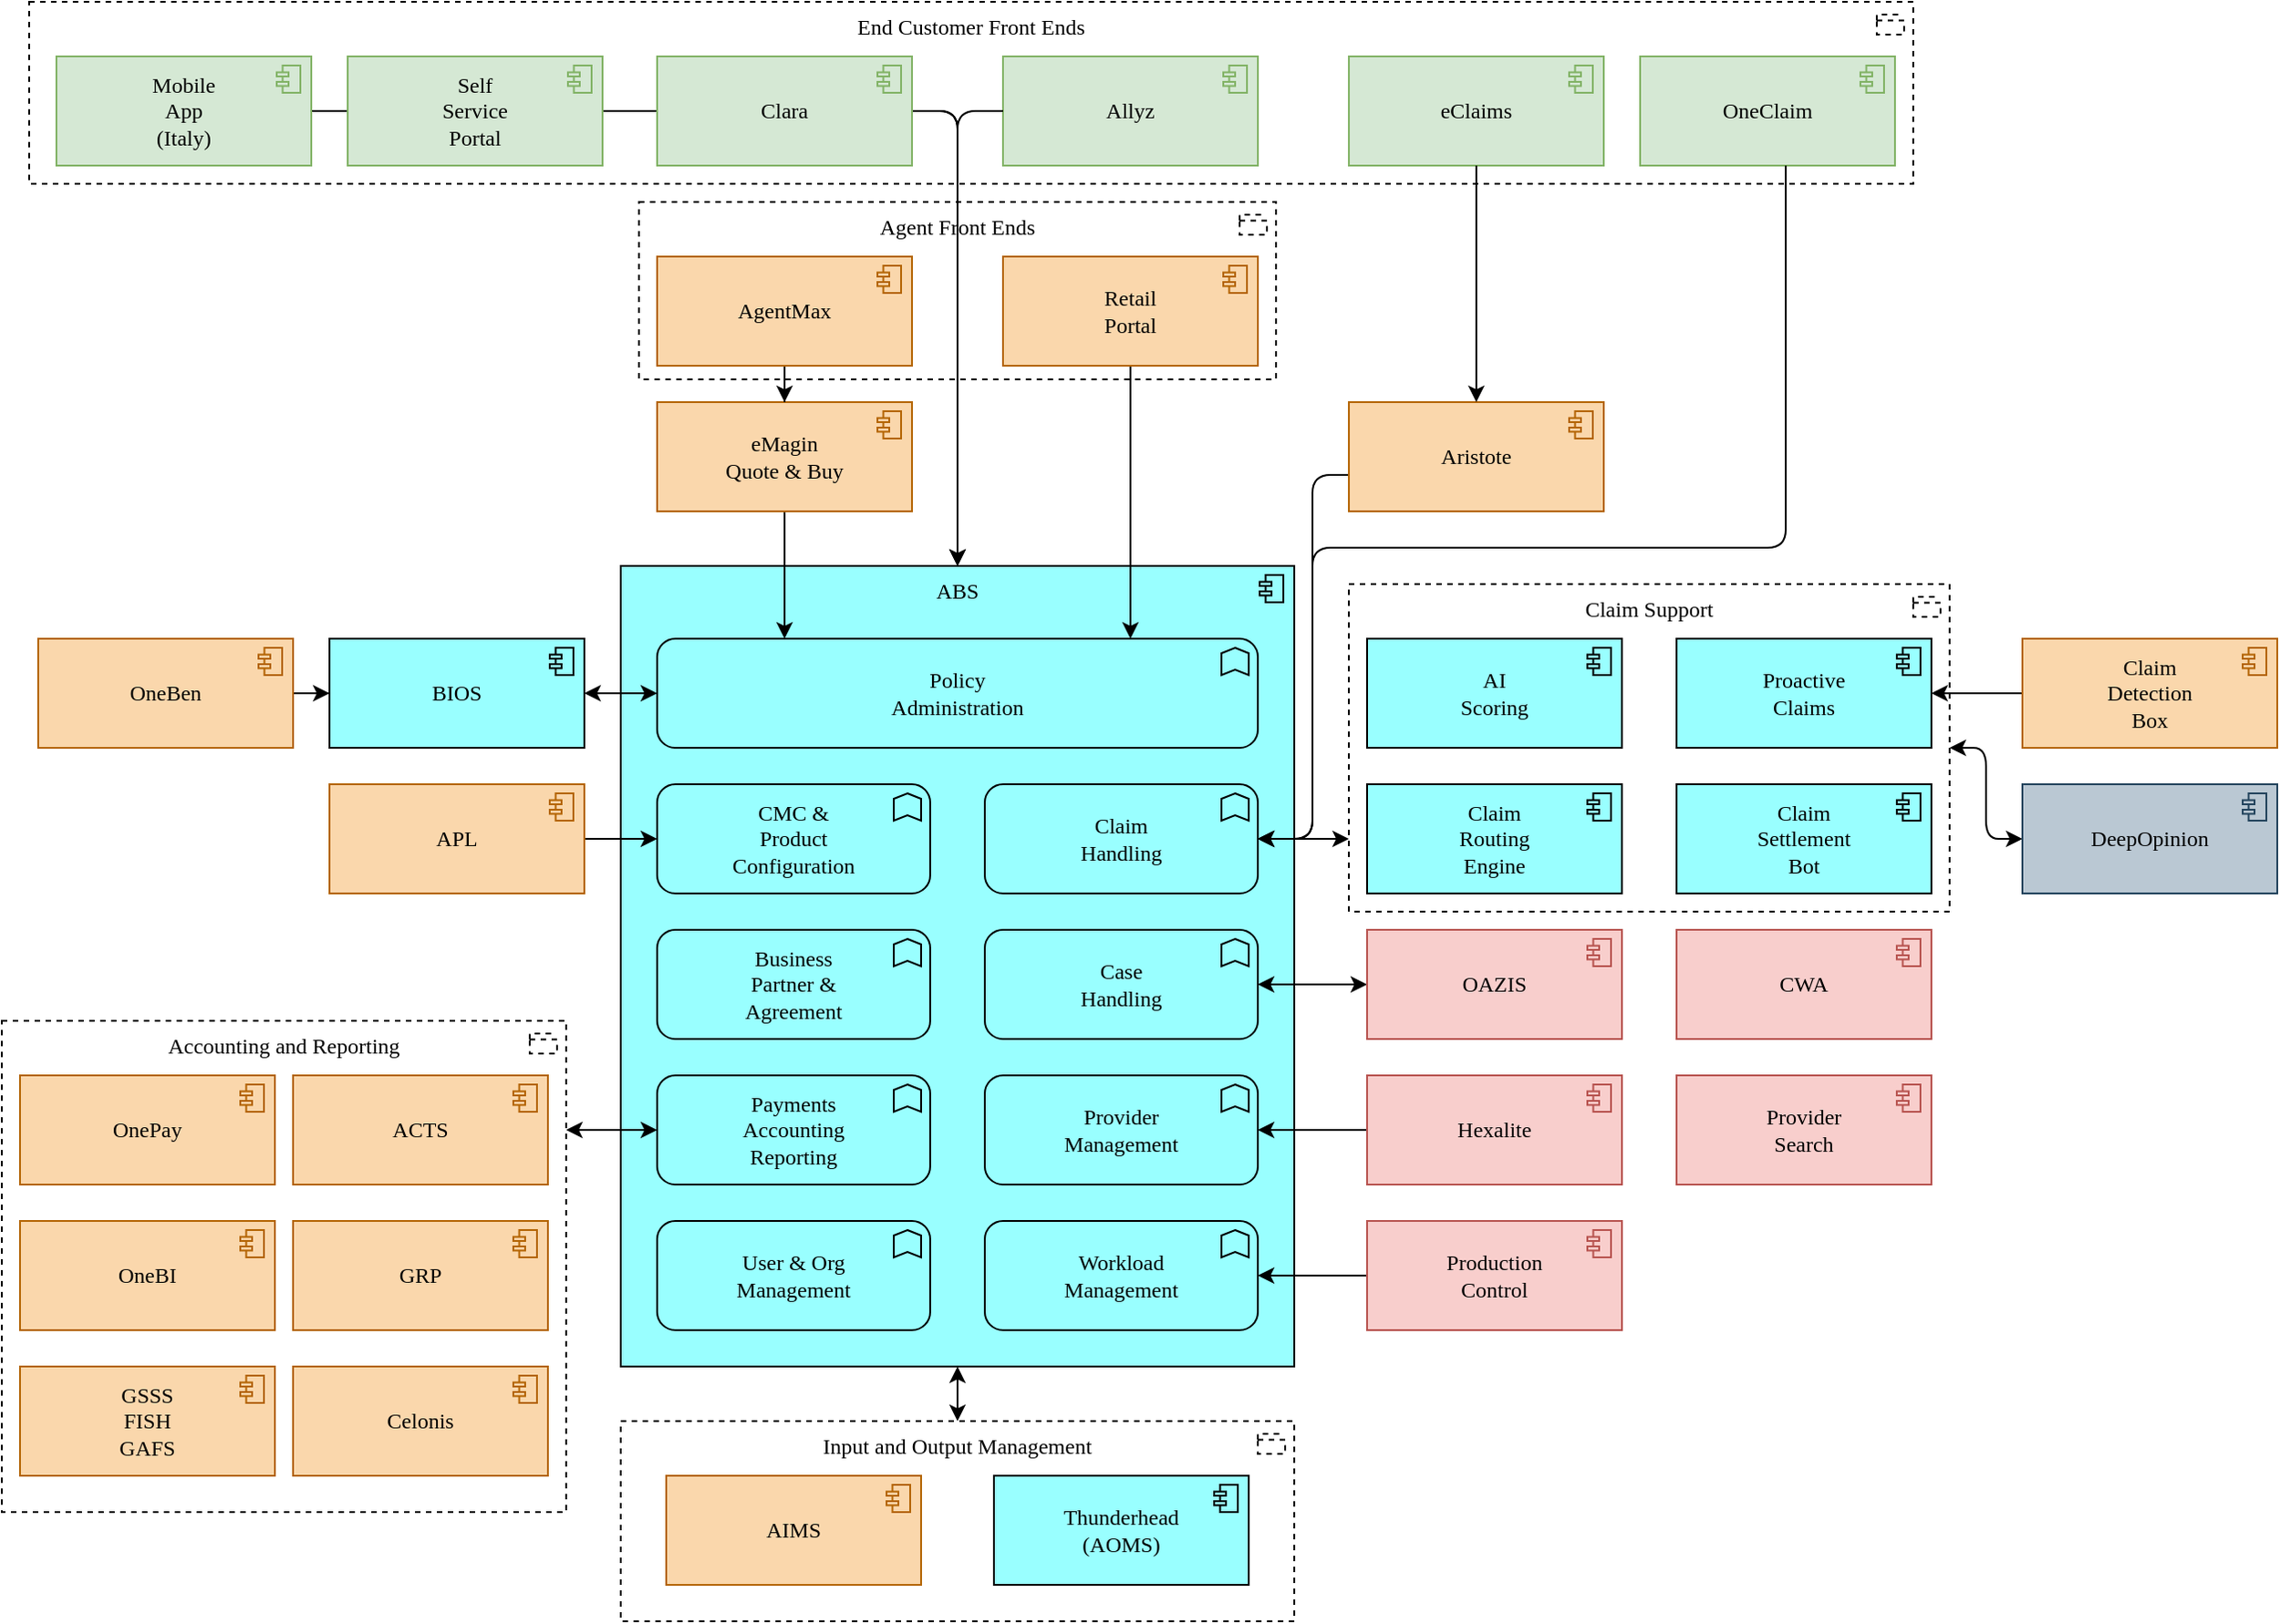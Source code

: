 <mxfile version="26.2.9">
  <diagram name="Page-1" id="TEPnInE2OypxSfE0xe_M">
    <mxGraphModel dx="1030" dy="1690" grid="1" gridSize="10" guides="1" tooltips="1" connect="1" arrows="1" fold="1" page="1" pageScale="1" pageWidth="827" pageHeight="1169" math="0" shadow="0">
      <root>
        <mxCell id="0" />
        <mxCell id="1" parent="0" />
        <mxCell id="4A4xX6kzLWEzPkTbEdP4-10" value="Agent Front Ends" style="html=1;outlineConnect=0;whiteSpace=wrap;shape=mxgraph.archimate3.application;appType=grouping;archiType=square;dashed=1;fillColor=none;verticalAlign=top;fontFamily=Poppins;fontSource=https%3A%2F%2Ffonts.googleapis.com%2Fcss%3Ffamily%3DPoppins;" vertex="1" parent="1">
          <mxGeometry x="650" y="-80" width="350" height="97.5" as="geometry" />
        </mxCell>
        <mxCell id="4A4xX6kzLWEzPkTbEdP4-13" style="edgeStyle=orthogonalEdgeStyle;rounded=1;orthogonalLoop=1;jettySize=auto;html=1;curved=0;" edge="1" parent="1" source="4A4xX6kzLWEzPkTbEdP4-12" target="52hkqS42lsV6TTl6kmYS-10">
          <mxGeometry relative="1" as="geometry" />
        </mxCell>
        <mxCell id="4A4xX6kzLWEzPkTbEdP4-4" style="edgeStyle=orthogonalEdgeStyle;rounded=1;orthogonalLoop=1;jettySize=auto;html=1;entryX=0.5;entryY=0;entryDx=0;entryDy=0;entryPerimeter=0;curved=0;" edge="1" parent="1" source="4A4xX6kzLWEzPkTbEdP4-1" target="52hkqS42lsV6TTl6kmYS-10">
          <mxGeometry relative="1" as="geometry" />
        </mxCell>
        <mxCell id="4A4xX6kzLWEzPkTbEdP4-8" value="" style="group;fontFamily=Poppins;fontSource=https%3A%2F%2Ffonts.googleapis.com%2Fcss%3Ffamily%3DPoppins;" vertex="1" connectable="0" parent="1">
          <mxGeometry x="475" y="-190" width="875" height="100" as="geometry" />
        </mxCell>
        <mxCell id="4A4xX6kzLWEzPkTbEdP4-7" value="&lt;font face=&quot;Poppins&quot;&gt;End Customer Front Ends&lt;/font&gt;" style="html=1;outlineConnect=0;whiteSpace=wrap;shape=mxgraph.archimate3.application;appType=grouping;archiType=square;dashed=1;fillColor=none;verticalAlign=top;" vertex="1" parent="4A4xX6kzLWEzPkTbEdP4-8">
          <mxGeometry x="-160" width="1035" height="100" as="geometry" />
        </mxCell>
        <mxCell id="Z8RxOkOvwrDDzlC6NKdP-24" value="eClaims" style="html=1;outlineConnect=0;whiteSpace=wrap;fillColor=#d5e8d4;shape=mxgraph.archimate3.application;appType=comp;archiType=square;rounded=1;fontFamily=Poppins;fontSource=https%3A%2F%2Ffonts.googleapis.com%2Fcss%3Ffamily%3DPoppins;strokeColor=#82b366;" parent="4A4xX6kzLWEzPkTbEdP4-8" vertex="1">
          <mxGeometry x="565" y="30" width="140" height="60" as="geometry" />
        </mxCell>
        <mxCell id="Z8RxOkOvwrDDzlC6NKdP-29" value="OneClaim" style="html=1;outlineConnect=0;whiteSpace=wrap;fillColor=#d5e8d4;shape=mxgraph.archimate3.application;appType=comp;archiType=square;rounded=1;fontFamily=Poppins;fontSource=https%3A%2F%2Ffonts.googleapis.com%2Fcss%3Ffamily%3DPoppins;strokeColor=#82b366;" parent="4A4xX6kzLWEzPkTbEdP4-8" vertex="1">
          <mxGeometry x="725" y="30" width="140" height="60" as="geometry" />
        </mxCell>
        <mxCell id="4A4xX6kzLWEzPkTbEdP4-1" value="Self&lt;br&gt;Service&lt;div&gt;Portal&lt;/div&gt;" style="html=1;outlineConnect=0;whiteSpace=wrap;fillColor=#d5e8d4;shape=mxgraph.archimate3.application;appType=comp;archiType=square;rounded=1;fontFamily=Poppins;fontSource=https%3A%2F%2Ffonts.googleapis.com%2Fcss%3Ffamily%3DPoppins;strokeColor=#82b366;" vertex="1" parent="4A4xX6kzLWEzPkTbEdP4-8">
          <mxGeometry x="15" y="30" width="140" height="60" as="geometry" />
        </mxCell>
        <mxCell id="4A4xX6kzLWEzPkTbEdP4-2" value="Clara" style="html=1;outlineConnect=0;whiteSpace=wrap;fillColor=#d5e8d4;shape=mxgraph.archimate3.application;appType=comp;archiType=square;rounded=1;fontFamily=Poppins;fontSource=https%3A%2F%2Ffonts.googleapis.com%2Fcss%3Ffamily%3DPoppins;strokeColor=#82b366;" vertex="1" parent="4A4xX6kzLWEzPkTbEdP4-8">
          <mxGeometry x="185" y="30" width="140" height="60" as="geometry" />
        </mxCell>
        <mxCell id="4A4xX6kzLWEzPkTbEdP4-3" value="Allyz" style="html=1;outlineConnect=0;whiteSpace=wrap;fillColor=#d5e8d4;shape=mxgraph.archimate3.application;appType=comp;archiType=square;rounded=1;fontFamily=Poppins;fontSource=https%3A%2F%2Ffonts.googleapis.com%2Fcss%3Ffamily%3DPoppins;strokeColor=#82b366;" vertex="1" parent="4A4xX6kzLWEzPkTbEdP4-8">
          <mxGeometry x="375" y="30" width="140" height="60" as="geometry" />
        </mxCell>
        <mxCell id="Z8RxOkOvwrDDzlC6NKdP-19" value="Claim Support" style="html=1;outlineConnect=0;whiteSpace=wrap;shape=mxgraph.archimate3.application;appType=grouping;archiType=square;dashed=1;fillColor=none;fontFamily=Poppins;fontSource=https%3A%2F%2Ffonts.googleapis.com%2Fcss%3Ffamily%3DPoppins;verticalAlign=top;" parent="1" vertex="1">
          <mxGeometry x="1040" y="130" width="330" height="180" as="geometry" />
        </mxCell>
        <mxCell id="52hkqS42lsV6TTl6kmYS-10" value="ABS" style="html=1;outlineConnect=0;whiteSpace=wrap;fillColor=#99ffff;shape=mxgraph.archimate3.application;appType=comp;archiType=square;rounded=1;fontFamily=Poppins;fontSource=https%3A%2F%2Ffonts.googleapis.com%2Fcss%3Ffamily%3DPoppins;verticalAlign=top;" parent="1" vertex="1">
          <mxGeometry x="640" y="120" width="370" height="440" as="geometry" />
        </mxCell>
        <mxCell id="52hkqS42lsV6TTl6kmYS-11" value="&lt;font data-font-src=&quot;https://fonts.googleapis.com/css?family=Poppins&quot; face=&quot;Poppins&quot;&gt;Policy&lt;br&gt;Administration&lt;/font&gt;" style="html=1;outlineConnect=0;whiteSpace=wrap;fillColor=#99ffff;shape=mxgraph.archimate3.application;appType=func;archiType=rounded;rounded=1;" parent="1" vertex="1">
          <mxGeometry x="660" y="160" width="330" height="60" as="geometry" />
        </mxCell>
        <mxCell id="52hkqS42lsV6TTl6kmYS-12" value="&lt;font face=&quot;Poppins&quot;&gt;Business&lt;br&gt;Partner &amp;amp;&lt;br&gt;Agreement&lt;/font&gt;" style="html=1;outlineConnect=0;whiteSpace=wrap;fillColor=#99ffff;shape=mxgraph.archimate3.application;appType=func;archiType=rounded;rounded=1;" parent="1" vertex="1">
          <mxGeometry x="660" y="320" width="150" height="60" as="geometry" />
        </mxCell>
        <mxCell id="52hkqS42lsV6TTl6kmYS-13" value="&lt;font face=&quot;Poppins&quot;&gt;Claim&lt;br&gt;Handling&lt;/font&gt;" style="html=1;outlineConnect=0;whiteSpace=wrap;fillColor=#99ffff;shape=mxgraph.archimate3.application;appType=func;archiType=rounded;rounded=1;" parent="1" vertex="1">
          <mxGeometry x="840" y="240" width="150" height="60" as="geometry" />
        </mxCell>
        <mxCell id="52hkqS42lsV6TTl6kmYS-14" value="&lt;font face=&quot;Poppins&quot;&gt;CMC &amp;amp;&lt;br&gt;Product&lt;br&gt;Configuration&lt;/font&gt;" style="html=1;outlineConnect=0;whiteSpace=wrap;fillColor=#99ffff;shape=mxgraph.archimate3.application;appType=func;archiType=rounded;rounded=1;" parent="1" vertex="1">
          <mxGeometry x="660" y="240" width="150" height="60" as="geometry" />
        </mxCell>
        <mxCell id="O2tVUMrLqhllZlak0-3V-4" style="edgeStyle=orthogonalEdgeStyle;rounded=0;orthogonalLoop=1;jettySize=auto;html=1;startArrow=classic;startFill=1;" parent="1" source="52hkqS42lsV6TTl6kmYS-15" target="Z8RxOkOvwrDDzlC6NKdP-12" edge="1">
          <mxGeometry relative="1" as="geometry" />
        </mxCell>
        <mxCell id="52hkqS42lsV6TTl6kmYS-15" value="&lt;font face=&quot;Poppins&quot;&gt;Case&lt;br&gt;Handling&lt;/font&gt;" style="html=1;outlineConnect=0;whiteSpace=wrap;fillColor=#99ffff;shape=mxgraph.archimate3.application;appType=func;archiType=rounded;rounded=1;" parent="1" vertex="1">
          <mxGeometry x="840" y="320" width="150" height="60" as="geometry" />
        </mxCell>
        <mxCell id="52hkqS42lsV6TTl6kmYS-16" value="&lt;font face=&quot;Poppins&quot;&gt;Provider&lt;br&gt;Management&lt;/font&gt;" style="html=1;outlineConnect=0;whiteSpace=wrap;fillColor=#99ffff;shape=mxgraph.archimate3.application;appType=func;archiType=rounded;rounded=1;" parent="1" vertex="1">
          <mxGeometry x="840" y="400" width="150" height="60" as="geometry" />
        </mxCell>
        <mxCell id="Z8RxOkOvwrDDzlC6NKdP-5" style="edgeStyle=orthogonalEdgeStyle;rounded=0;orthogonalLoop=1;jettySize=auto;html=1;startArrow=classic;startFill=1;" parent="1" source="52hkqS42lsV6TTl6kmYS-17" target="Z8RxOkOvwrDDzlC6NKdP-1" edge="1">
          <mxGeometry relative="1" as="geometry">
            <Array as="points">
              <mxPoint x="620" y="430" />
              <mxPoint x="620" y="430" />
            </Array>
          </mxGeometry>
        </mxCell>
        <mxCell id="52hkqS42lsV6TTl6kmYS-17" value="&lt;font face=&quot;Poppins&quot;&gt;Payments&lt;br&gt;Accounting&lt;br&gt;Reporting&lt;/font&gt;" style="html=1;outlineConnect=0;whiteSpace=wrap;fillColor=#99ffff;shape=mxgraph.archimate3.application;appType=func;archiType=rounded;rounded=1;" parent="1" vertex="1">
          <mxGeometry x="660" y="400" width="150" height="60" as="geometry" />
        </mxCell>
        <mxCell id="52hkqS42lsV6TTl6kmYS-19" value="&lt;font face=&quot;Poppins&quot;&gt;User &amp;amp; Org&lt;br&gt;Management&lt;/font&gt;" style="html=1;outlineConnect=0;whiteSpace=wrap;fillColor=#99ffff;shape=mxgraph.archimate3.application;appType=func;archiType=rounded;rounded=1;" parent="1" vertex="1">
          <mxGeometry x="660" y="480" width="150" height="60" as="geometry" />
        </mxCell>
        <mxCell id="52hkqS42lsV6TTl6kmYS-20" value="&lt;font face=&quot;Poppins&quot;&gt;Workload&lt;br&gt;Management&lt;/font&gt;" style="html=1;outlineConnect=0;whiteSpace=wrap;fillColor=#99ffff;shape=mxgraph.archimate3.application;appType=func;archiType=rounded;rounded=1;" parent="1" vertex="1">
          <mxGeometry x="840" y="480" width="150" height="60" as="geometry" />
        </mxCell>
        <mxCell id="52hkqS42lsV6TTl6kmYS-23" style="edgeStyle=orthogonalEdgeStyle;rounded=1;orthogonalLoop=1;jettySize=auto;html=1;" parent="1" source="52hkqS42lsV6TTl6kmYS-21" target="52hkqS42lsV6TTl6kmYS-14" edge="1">
          <mxGeometry relative="1" as="geometry" />
        </mxCell>
        <mxCell id="52hkqS42lsV6TTl6kmYS-21" value="APL" style="html=1;outlineConnect=0;whiteSpace=wrap;fillColor=#fad7ac;shape=mxgraph.archimate3.application;appType=comp;archiType=square;rounded=1;fontFamily=Poppins;fontSource=https%3A%2F%2Ffonts.googleapis.com%2Fcss%3Ffamily%3DPoppins;strokeColor=#b46504;" parent="1" vertex="1">
          <mxGeometry x="480" y="240" width="140" height="60" as="geometry" />
        </mxCell>
        <mxCell id="52hkqS42lsV6TTl6kmYS-24" style="edgeStyle=orthogonalEdgeStyle;rounded=1;orthogonalLoop=1;jettySize=auto;html=1;startArrow=classic;startFill=1;" parent="1" source="52hkqS42lsV6TTl6kmYS-22" target="52hkqS42lsV6TTl6kmYS-11" edge="1">
          <mxGeometry relative="1" as="geometry" />
        </mxCell>
        <mxCell id="52hkqS42lsV6TTl6kmYS-22" value="BIOS" style="html=1;outlineConnect=0;whiteSpace=wrap;fillColor=#99ffff;shape=mxgraph.archimate3.application;appType=comp;archiType=square;rounded=1;fontFamily=Poppins;fontSource=https%3A%2F%2Ffonts.googleapis.com%2Fcss%3Ffamily%3DPoppins;" parent="1" vertex="1">
          <mxGeometry x="480" y="160" width="140" height="60" as="geometry" />
        </mxCell>
        <mxCell id="Z8RxOkOvwrDDzlC6NKdP-1" value="Accounting and Reporting" style="html=1;outlineConnect=0;whiteSpace=wrap;shape=mxgraph.archimate3.application;appType=grouping;archiType=square;dashed=1;fillColor=none;verticalAlign=top;fontFamily=Poppins;fontSource=https%3A%2F%2Ffonts.googleapis.com%2Fcss%3Ffamily%3DPoppins;" parent="1" vertex="1">
          <mxGeometry x="300" y="370" width="310" height="270" as="geometry" />
        </mxCell>
        <mxCell id="Z8RxOkOvwrDDzlC6NKdP-3" value="ACTS" style="html=1;outlineConnect=0;whiteSpace=wrap;fillColor=#fad7ac;shape=mxgraph.archimate3.application;appType=comp;archiType=square;rounded=1;fontFamily=Poppins;fontSource=https%3A%2F%2Ffonts.googleapis.com%2Fcss%3Ffamily%3DPoppins;strokeColor=#b46504;" parent="1" vertex="1">
          <mxGeometry x="460" y="400" width="140" height="60" as="geometry" />
        </mxCell>
        <mxCell id="Z8RxOkOvwrDDzlC6NKdP-4" value="GRP" style="html=1;outlineConnect=0;whiteSpace=wrap;fillColor=#fad7ac;shape=mxgraph.archimate3.application;appType=comp;archiType=square;rounded=1;fontFamily=Poppins;fontSource=https%3A%2F%2Ffonts.googleapis.com%2Fcss%3Ffamily%3DPoppins;strokeColor=#b46504;" parent="1" vertex="1">
          <mxGeometry x="460" y="480" width="140" height="60" as="geometry" />
        </mxCell>
        <mxCell id="Z8RxOkOvwrDDzlC6NKdP-6" value="OnePay" style="html=1;outlineConnect=0;whiteSpace=wrap;fillColor=#fad7ac;shape=mxgraph.archimate3.application;appType=comp;archiType=square;rounded=1;fontFamily=Poppins;fontSource=https%3A%2F%2Ffonts.googleapis.com%2Fcss%3Ffamily%3DPoppins;strokeColor=#b46504;" parent="1" vertex="1">
          <mxGeometry x="310" y="400" width="140" height="60" as="geometry" />
        </mxCell>
        <mxCell id="Z8RxOkOvwrDDzlC6NKdP-7" value="OneBI" style="html=1;outlineConnect=0;whiteSpace=wrap;fillColor=#fad7ac;shape=mxgraph.archimate3.application;appType=comp;archiType=square;rounded=1;fontFamily=Poppins;fontSource=https%3A%2F%2Ffonts.googleapis.com%2Fcss%3Ffamily%3DPoppins;strokeColor=#b46504;" parent="1" vertex="1">
          <mxGeometry x="310" y="480" width="140" height="60" as="geometry" />
        </mxCell>
        <mxCell id="Z8RxOkOvwrDDzlC6NKdP-8" value="Input and Output Management" style="html=1;outlineConnect=0;whiteSpace=wrap;shape=mxgraph.archimate3.application;appType=grouping;archiType=square;dashed=1;fillColor=none;verticalAlign=top;fontFamily=Poppins;fontSource=https%3A%2F%2Ffonts.googleapis.com%2Fcss%3Ffamily%3DPoppins;" parent="1" vertex="1">
          <mxGeometry x="640" y="590" width="370" height="110" as="geometry" />
        </mxCell>
        <mxCell id="Z8RxOkOvwrDDzlC6NKdP-9" value="AIMS" style="html=1;outlineConnect=0;whiteSpace=wrap;fillColor=#fad7ac;shape=mxgraph.archimate3.application;appType=comp;archiType=square;rounded=1;fontFamily=Poppins;fontSource=https%3A%2F%2Ffonts.googleapis.com%2Fcss%3Ffamily%3DPoppins;strokeColor=#b46504;" parent="1" vertex="1">
          <mxGeometry x="665" y="620" width="140" height="60" as="geometry" />
        </mxCell>
        <mxCell id="Z8RxOkOvwrDDzlC6NKdP-10" value="Thunderhead&lt;br&gt;(AOMS)" style="html=1;outlineConnect=0;whiteSpace=wrap;fillColor=#99ffff;shape=mxgraph.archimate3.application;appType=comp;archiType=square;rounded=1;fontFamily=Poppins;fontSource=https%3A%2F%2Ffonts.googleapis.com%2Fcss%3Ffamily%3DPoppins;" parent="1" vertex="1">
          <mxGeometry x="845" y="620" width="140" height="60" as="geometry" />
        </mxCell>
        <mxCell id="Z8RxOkOvwrDDzlC6NKdP-11" style="edgeStyle=orthogonalEdgeStyle;rounded=0;orthogonalLoop=1;jettySize=auto;html=1;exitX=0.5;exitY=0;exitDx=0;exitDy=0;exitPerimeter=0;entryX=0.5;entryY=1;entryDx=0;entryDy=0;entryPerimeter=0;startArrow=classic;startFill=1;" parent="1" source="Z8RxOkOvwrDDzlC6NKdP-8" target="52hkqS42lsV6TTl6kmYS-10" edge="1">
          <mxGeometry relative="1" as="geometry" />
        </mxCell>
        <mxCell id="Z8RxOkOvwrDDzlC6NKdP-12" value="OAZIS" style="html=1;outlineConnect=0;whiteSpace=wrap;fillColor=#f8cecc;shape=mxgraph.archimate3.application;appType=comp;archiType=square;rounded=1;fontFamily=Poppins;fontSource=https%3A%2F%2Ffonts.googleapis.com%2Fcss%3Ffamily%3DPoppins;strokeColor=#b85450;" parent="1" vertex="1">
          <mxGeometry x="1050" y="320" width="140" height="60" as="geometry" />
        </mxCell>
        <mxCell id="Z8RxOkOvwrDDzlC6NKdP-13" value="CWA" style="html=1;outlineConnect=0;whiteSpace=wrap;fillColor=#f8cecc;shape=mxgraph.archimate3.application;appType=comp;archiType=square;rounded=1;fontFamily=Poppins;fontSource=https%3A%2F%2Ffonts.googleapis.com%2Fcss%3Ffamily%3DPoppins;strokeColor=#b85450;" parent="1" vertex="1">
          <mxGeometry x="1220" y="320" width="140" height="60" as="geometry" />
        </mxCell>
        <mxCell id="Z8RxOkOvwrDDzlC6NKdP-15" value="Claim&lt;br&gt;Routing&lt;br&gt;Engine" style="html=1;outlineConnect=0;whiteSpace=wrap;fillColor=#99ffff;shape=mxgraph.archimate3.application;appType=comp;archiType=square;rounded=1;fontFamily=Poppins;fontSource=https%3A%2F%2Ffonts.googleapis.com%2Fcss%3Ffamily%3DPoppins;" parent="1" vertex="1">
          <mxGeometry x="1050" y="240" width="140" height="60" as="geometry" />
        </mxCell>
        <mxCell id="Z8RxOkOvwrDDzlC6NKdP-16" value="AI&lt;div&gt;Scoring&lt;/div&gt;" style="html=1;outlineConnect=0;whiteSpace=wrap;fillColor=#99ffff;shape=mxgraph.archimate3.application;appType=comp;archiType=square;rounded=1;fontFamily=Poppins;fontSource=https%3A%2F%2Ffonts.googleapis.com%2Fcss%3Ffamily%3DPoppins;" parent="1" vertex="1">
          <mxGeometry x="1050" y="160" width="140" height="60" as="geometry" />
        </mxCell>
        <mxCell id="Z8RxOkOvwrDDzlC6NKdP-17" value="Claim&lt;br&gt;Settlement&lt;div&gt;Bot&lt;/div&gt;" style="html=1;outlineConnect=0;whiteSpace=wrap;fillColor=#99ffff;shape=mxgraph.archimate3.application;appType=comp;archiType=square;rounded=1;fontFamily=Poppins;fontSource=https%3A%2F%2Ffonts.googleapis.com%2Fcss%3Ffamily%3DPoppins;" parent="1" vertex="1">
          <mxGeometry x="1220" y="240" width="140" height="60" as="geometry" />
        </mxCell>
        <mxCell id="Z8RxOkOvwrDDzlC6NKdP-18" value="Proactive&lt;br&gt;Claims" style="html=1;outlineConnect=0;whiteSpace=wrap;fillColor=#99ffff;shape=mxgraph.archimate3.application;appType=comp;archiType=square;rounded=1;fontFamily=Poppins;fontSource=https%3A%2F%2Ffonts.googleapis.com%2Fcss%3Ffamily%3DPoppins;" parent="1" vertex="1">
          <mxGeometry x="1220" y="160" width="140" height="60" as="geometry" />
        </mxCell>
        <mxCell id="Z8RxOkOvwrDDzlC6NKdP-21" style="edgeStyle=orthogonalEdgeStyle;rounded=0;orthogonalLoop=1;jettySize=auto;html=1;startArrow=classic;startFill=1;" parent="1" source="Z8RxOkOvwrDDzlC6NKdP-19" target="52hkqS42lsV6TTl6kmYS-13" edge="1">
          <mxGeometry relative="1" as="geometry">
            <Array as="points">
              <mxPoint x="1020" y="270" />
              <mxPoint x="1020" y="270" />
            </Array>
          </mxGeometry>
        </mxCell>
        <mxCell id="Z8RxOkOvwrDDzlC6NKdP-28" style="edgeStyle=orthogonalEdgeStyle;rounded=1;orthogonalLoop=1;jettySize=auto;html=1;curved=0;" parent="1" source="Z8RxOkOvwrDDzlC6NKdP-23" target="52hkqS42lsV6TTl6kmYS-13" edge="1">
          <mxGeometry relative="1" as="geometry">
            <Array as="points">
              <mxPoint x="1020" y="70" />
              <mxPoint x="1020" y="270" />
            </Array>
          </mxGeometry>
        </mxCell>
        <mxCell id="Z8RxOkOvwrDDzlC6NKdP-23" value="Aristote" style="html=1;outlineConnect=0;whiteSpace=wrap;fillColor=#fad7ac;shape=mxgraph.archimate3.application;appType=comp;archiType=square;rounded=1;fontFamily=Poppins;fontSource=https%3A%2F%2Ffonts.googleapis.com%2Fcss%3Ffamily%3DPoppins;strokeColor=#b46504;" parent="1" vertex="1">
          <mxGeometry x="1040" y="30" width="140" height="60" as="geometry" />
        </mxCell>
        <mxCell id="Z8RxOkOvwrDDzlC6NKdP-25" style="edgeStyle=orthogonalEdgeStyle;rounded=0;orthogonalLoop=1;jettySize=auto;html=1;entryX=0.5;entryY=0;entryDx=0;entryDy=0;entryPerimeter=0;" parent="1" source="Z8RxOkOvwrDDzlC6NKdP-24" target="Z8RxOkOvwrDDzlC6NKdP-23" edge="1">
          <mxGeometry relative="1" as="geometry" />
        </mxCell>
        <mxCell id="Z8RxOkOvwrDDzlC6NKdP-30" style="edgeStyle=orthogonalEdgeStyle;rounded=1;orthogonalLoop=1;jettySize=auto;html=1;curved=0;" parent="1" source="Z8RxOkOvwrDDzlC6NKdP-29" target="52hkqS42lsV6TTl6kmYS-13" edge="1">
          <mxGeometry relative="1" as="geometry">
            <Array as="points">
              <mxPoint x="1280" y="110" />
              <mxPoint x="1020" y="110" />
              <mxPoint x="1020" y="270" />
            </Array>
          </mxGeometry>
        </mxCell>
        <mxCell id="Z8RxOkOvwrDDzlC6NKdP-32" style="edgeStyle=orthogonalEdgeStyle;rounded=1;orthogonalLoop=1;jettySize=auto;html=1;startArrow=classic;startFill=1;curved=0;" parent="1" source="Z8RxOkOvwrDDzlC6NKdP-31" target="Z8RxOkOvwrDDzlC6NKdP-19" edge="1">
          <mxGeometry relative="1" as="geometry" />
        </mxCell>
        <mxCell id="Z8RxOkOvwrDDzlC6NKdP-31" value="DeepOpinion" style="html=1;outlineConnect=0;whiteSpace=wrap;fillColor=#bac8d3;shape=mxgraph.archimate3.application;appType=comp;archiType=square;rounded=1;fontFamily=Poppins;fontSource=https%3A%2F%2Ffonts.googleapis.com%2Fcss%3Ffamily%3DPoppins;strokeColor=#23445d;" parent="1" vertex="1">
          <mxGeometry x="1410" y="240" width="140" height="60" as="geometry" />
        </mxCell>
        <mxCell id="O2tVUMrLqhllZlak0-3V-1" value="Celonis" style="html=1;outlineConnect=0;whiteSpace=wrap;fillColor=#fad7ac;shape=mxgraph.archimate3.application;appType=comp;archiType=square;rounded=1;fontFamily=Poppins;fontSource=https%3A%2F%2Ffonts.googleapis.com%2Fcss%3Ffamily%3DPoppins;strokeColor=#b46504;" parent="1" vertex="1">
          <mxGeometry x="460" y="560" width="140" height="60" as="geometry" />
        </mxCell>
        <mxCell id="O2tVUMrLqhllZlak0-3V-2" value="GSSS&lt;br&gt;FISH&lt;div&gt;GAFS&lt;/div&gt;" style="html=1;outlineConnect=0;whiteSpace=wrap;fillColor=#fad7ac;shape=mxgraph.archimate3.application;appType=comp;archiType=square;rounded=1;fontFamily=Poppins;fontSource=https%3A%2F%2Ffonts.googleapis.com%2Fcss%3Ffamily%3DPoppins;strokeColor=#b46504;" parent="1" vertex="1">
          <mxGeometry x="310" y="560" width="140" height="60" as="geometry" />
        </mxCell>
        <mxCell id="O2tVUMrLqhllZlak0-3V-6" style="edgeStyle=orthogonalEdgeStyle;rounded=0;orthogonalLoop=1;jettySize=auto;html=1;" parent="1" source="O2tVUMrLqhllZlak0-3V-3" target="52hkqS42lsV6TTl6kmYS-16" edge="1">
          <mxGeometry relative="1" as="geometry" />
        </mxCell>
        <mxCell id="O2tVUMrLqhllZlak0-3V-3" value="Hexalite" style="html=1;outlineConnect=0;whiteSpace=wrap;fillColor=#f8cecc;shape=mxgraph.archimate3.application;appType=comp;archiType=square;rounded=1;fontFamily=Poppins;fontSource=https%3A%2F%2Ffonts.googleapis.com%2Fcss%3Ffamily%3DPoppins;strokeColor=#b85450;" parent="1" vertex="1">
          <mxGeometry x="1050" y="400" width="140" height="60" as="geometry" />
        </mxCell>
        <mxCell id="O2tVUMrLqhllZlak0-3V-8" style="edgeStyle=orthogonalEdgeStyle;rounded=0;orthogonalLoop=1;jettySize=auto;html=1;" parent="1" source="O2tVUMrLqhllZlak0-3V-7" target="52hkqS42lsV6TTl6kmYS-20" edge="1">
          <mxGeometry relative="1" as="geometry" />
        </mxCell>
        <mxCell id="O2tVUMrLqhllZlak0-3V-7" value="Production&lt;br&gt;Control" style="html=1;outlineConnect=0;whiteSpace=wrap;fillColor=#f8cecc;shape=mxgraph.archimate3.application;appType=comp;archiType=square;rounded=1;fontFamily=Poppins;fontSource=https%3A%2F%2Ffonts.googleapis.com%2Fcss%3Ffamily%3DPoppins;strokeColor=#b85450;" parent="1" vertex="1">
          <mxGeometry x="1050" y="480" width="140" height="60" as="geometry" />
        </mxCell>
        <mxCell id="O2tVUMrLqhllZlak0-3V-10" style="edgeStyle=orthogonalEdgeStyle;rounded=0;orthogonalLoop=1;jettySize=auto;html=1;" parent="1" source="O2tVUMrLqhllZlak0-3V-9" target="52hkqS42lsV6TTl6kmYS-22" edge="1">
          <mxGeometry relative="1" as="geometry" />
        </mxCell>
        <mxCell id="O2tVUMrLqhllZlak0-3V-9" value="OneBen" style="html=1;outlineConnect=0;whiteSpace=wrap;fillColor=#fad7ac;shape=mxgraph.archimate3.application;appType=comp;archiType=square;rounded=1;fontFamily=Poppins;fontSource=https%3A%2F%2Ffonts.googleapis.com%2Fcss%3Ffamily%3DPoppins;strokeColor=#b46504;" parent="1" vertex="1">
          <mxGeometry x="320" y="160" width="140" height="60" as="geometry" />
        </mxCell>
        <mxCell id="O2tVUMrLqhllZlak0-3V-12" style="edgeStyle=orthogonalEdgeStyle;rounded=0;orthogonalLoop=1;jettySize=auto;html=1;" parent="1" source="O2tVUMrLqhllZlak0-3V-11" target="Z8RxOkOvwrDDzlC6NKdP-18" edge="1">
          <mxGeometry relative="1" as="geometry" />
        </mxCell>
        <mxCell id="O2tVUMrLqhllZlak0-3V-11" value="Claim&lt;br&gt;Detection&lt;div&gt;Box&lt;/div&gt;" style="html=1;outlineConnect=0;whiteSpace=wrap;fillColor=#fad7ac;shape=mxgraph.archimate3.application;appType=comp;archiType=square;rounded=1;fontFamily=Poppins;fontSource=https%3A%2F%2Ffonts.googleapis.com%2Fcss%3Ffamily%3DPoppins;strokeColor=#b46504;" parent="1" vertex="1">
          <mxGeometry x="1410" y="160" width="140" height="60" as="geometry" />
        </mxCell>
        <mxCell id="O2tVUMrLqhllZlak0-3V-19" style="edgeStyle=orthogonalEdgeStyle;rounded=0;orthogonalLoop=1;jettySize=auto;html=1;" parent="1" source="O2tVUMrLqhllZlak0-3V-14" target="52hkqS42lsV6TTl6kmYS-11" edge="1">
          <mxGeometry relative="1" as="geometry">
            <Array as="points">
              <mxPoint x="730" y="140" />
              <mxPoint x="730" y="140" />
            </Array>
          </mxGeometry>
        </mxCell>
        <mxCell id="O2tVUMrLqhllZlak0-3V-14" value="eMagin&lt;br&gt;Quote &amp;amp; Buy" style="html=1;outlineConnect=0;whiteSpace=wrap;fillColor=#fad7ac;shape=mxgraph.archimate3.application;appType=comp;archiType=square;rounded=1;fontFamily=Poppins;fontSource=https%3A%2F%2Ffonts.googleapis.com%2Fcss%3Ffamily%3DPoppins;strokeColor=#b46504;" parent="1" vertex="1">
          <mxGeometry x="660" y="30" width="140" height="60" as="geometry" />
        </mxCell>
        <mxCell id="O2tVUMrLqhllZlak0-3V-17" style="edgeStyle=orthogonalEdgeStyle;rounded=0;orthogonalLoop=1;jettySize=auto;html=1;" parent="1" source="O2tVUMrLqhllZlak0-3V-15" target="52hkqS42lsV6TTl6kmYS-11" edge="1">
          <mxGeometry relative="1" as="geometry">
            <Array as="points">
              <mxPoint x="920" y="130" />
              <mxPoint x="920" y="130" />
            </Array>
          </mxGeometry>
        </mxCell>
        <mxCell id="O2tVUMrLqhllZlak0-3V-15" value="Retail&lt;div&gt;Portal&lt;/div&gt;" style="html=1;outlineConnect=0;whiteSpace=wrap;fillColor=#fad7ac;shape=mxgraph.archimate3.application;appType=comp;archiType=square;rounded=1;fontFamily=Poppins;fontSource=https%3A%2F%2Ffonts.googleapis.com%2Fcss%3Ffamily%3DPoppins;strokeColor=#b46504;" parent="1" vertex="1">
          <mxGeometry x="850" y="-50" width="140" height="60" as="geometry" />
        </mxCell>
        <mxCell id="O2tVUMrLqhllZlak0-3V-18" style="edgeStyle=orthogonalEdgeStyle;rounded=0;orthogonalLoop=1;jettySize=auto;html=1;" parent="1" source="O2tVUMrLqhllZlak0-3V-16" target="O2tVUMrLqhllZlak0-3V-14" edge="1">
          <mxGeometry relative="1" as="geometry" />
        </mxCell>
        <mxCell id="O2tVUMrLqhllZlak0-3V-16" value="AgentMax" style="html=1;outlineConnect=0;whiteSpace=wrap;fillColor=#fad7ac;shape=mxgraph.archimate3.application;appType=comp;archiType=square;rounded=1;fontFamily=Poppins;fontSource=https%3A%2F%2Ffonts.googleapis.com%2Fcss%3Ffamily%3DPoppins;strokeColor=#b46504;" parent="1" vertex="1">
          <mxGeometry x="660" y="-50" width="140" height="60" as="geometry" />
        </mxCell>
        <mxCell id="O2tVUMrLqhllZlak0-3V-20" value="Provider&lt;div&gt;Search&lt;/div&gt;" style="html=1;outlineConnect=0;whiteSpace=wrap;fillColor=#f8cecc;shape=mxgraph.archimate3.application;appType=comp;archiType=square;rounded=1;fontFamily=Poppins;fontSource=https%3A%2F%2Ffonts.googleapis.com%2Fcss%3Ffamily%3DPoppins;strokeColor=#b85450;" parent="1" vertex="1">
          <mxGeometry x="1220" y="400" width="140" height="60" as="geometry" />
        </mxCell>
        <mxCell id="4A4xX6kzLWEzPkTbEdP4-11" style="edgeStyle=orthogonalEdgeStyle;rounded=1;orthogonalLoop=1;jettySize=auto;html=1;entryX=0.5;entryY=0;entryDx=0;entryDy=0;entryPerimeter=0;curved=0;" edge="1" parent="1" source="4A4xX6kzLWEzPkTbEdP4-3" target="52hkqS42lsV6TTl6kmYS-10">
          <mxGeometry relative="1" as="geometry">
            <Array as="points">
              <mxPoint x="825" y="-130" />
            </Array>
          </mxGeometry>
        </mxCell>
        <mxCell id="4A4xX6kzLWEzPkTbEdP4-12" value="Mobile&lt;br&gt;App&lt;div&gt;(Italy)&lt;/div&gt;" style="html=1;outlineConnect=0;whiteSpace=wrap;fillColor=#d5e8d4;shape=mxgraph.archimate3.application;appType=comp;archiType=square;rounded=1;fontFamily=Poppins;fontSource=https%3A%2F%2Ffonts.googleapis.com%2Fcss%3Ffamily%3DPoppins;strokeColor=#82b366;" vertex="1" parent="1">
          <mxGeometry x="330" y="-160" width="140" height="60" as="geometry" />
        </mxCell>
      </root>
    </mxGraphModel>
  </diagram>
</mxfile>
